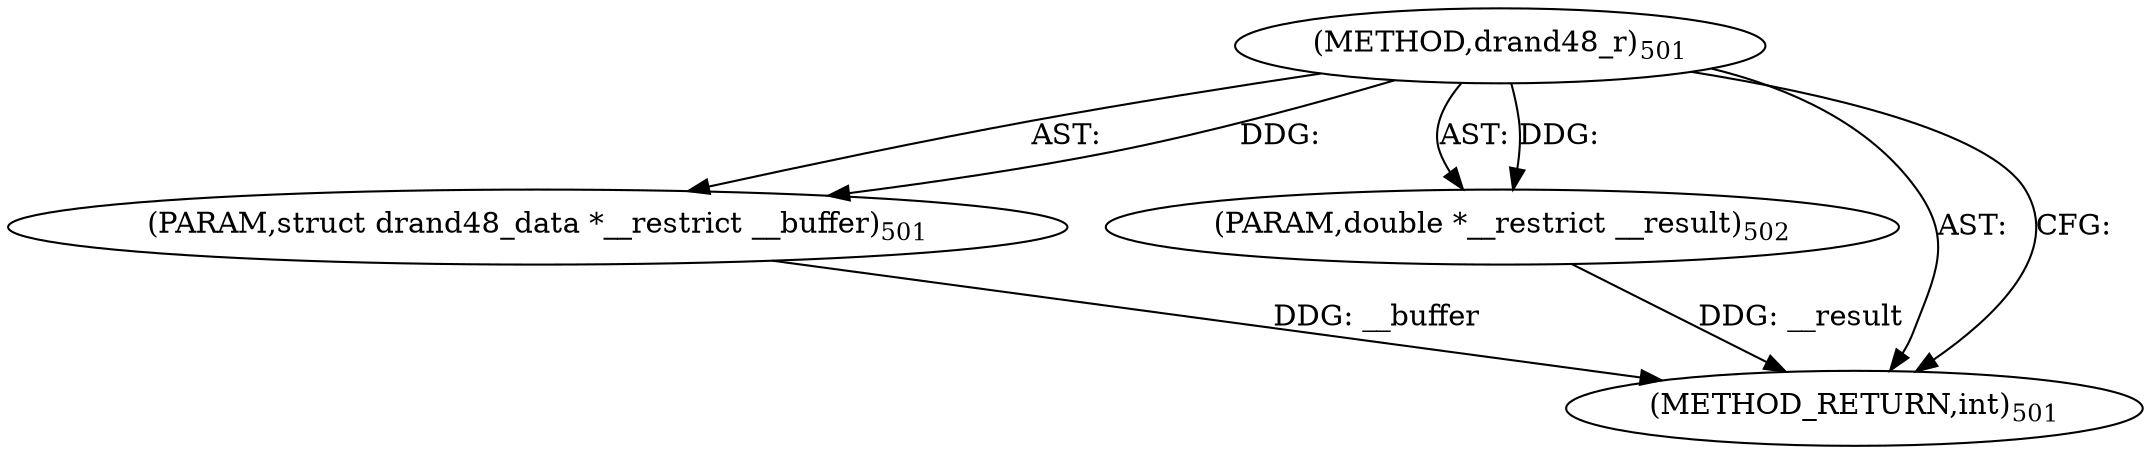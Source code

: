 digraph "drand48_r" {  
"21782" [label = <(METHOD,drand48_r)<SUB>501</SUB>> ]
"21783" [label = <(PARAM,struct drand48_data *__restrict __buffer)<SUB>501</SUB>> ]
"21784" [label = <(PARAM,double *__restrict __result)<SUB>502</SUB>> ]
"21785" [label = <(METHOD_RETURN,int)<SUB>501</SUB>> ]
  "21782" -> "21783"  [ label = "AST: "] 
  "21782" -> "21784"  [ label = "AST: "] 
  "21782" -> "21785"  [ label = "AST: "] 
  "21782" -> "21785"  [ label = "CFG: "] 
  "21783" -> "21785"  [ label = "DDG: __buffer"] 
  "21784" -> "21785"  [ label = "DDG: __result"] 
  "21782" -> "21783"  [ label = "DDG: "] 
  "21782" -> "21784"  [ label = "DDG: "] 
}
